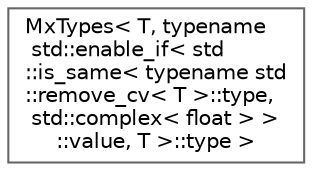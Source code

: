 digraph "Graphical Class Hierarchy"
{
 // LATEX_PDF_SIZE
  bgcolor="transparent";
  edge [fontname=Helvetica,fontsize=10,labelfontname=Helvetica,labelfontsize=10];
  node [fontname=Helvetica,fontsize=10,shape=box,height=0.2,width=0.4];
  rankdir="LR";
  Node0 [id="Node000000",label="MxTypes\< T, typename\l std::enable_if\< std\l::is_same\< typename std\l::remove_cv\< T \>::type,\l std::complex\< float \> \>\l::value, T \>::type \>",height=0.2,width=0.4,color="grey40", fillcolor="white", style="filled",URL="$structmexplus_1_1_mx_types_3_01_t_00_01typename_01std_1_1enable__if_3_01std_1_1is__same_3_01type2860bf1c70a2754b7c62ea8bcbcce264.html",tooltip=" "];
}
